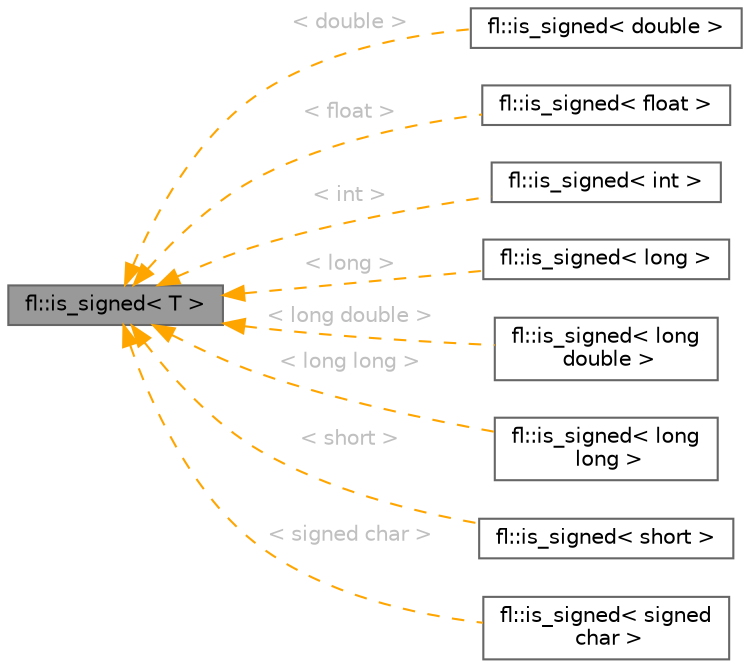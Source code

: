 digraph "fl::is_signed&lt; T &gt;"
{
 // INTERACTIVE_SVG=YES
 // LATEX_PDF_SIZE
  bgcolor="transparent";
  edge [fontname=Helvetica,fontsize=10,labelfontname=Helvetica,labelfontsize=10];
  node [fontname=Helvetica,fontsize=10,shape=box,height=0.2,width=0.4];
  rankdir="LR";
  Node1 [id="Node000001",label="fl::is_signed\< T \>",height=0.2,width=0.4,color="gray40", fillcolor="grey60", style="filled", fontcolor="black",tooltip=" "];
  Node1 -> Node2 [id="edge1_Node000001_Node000002",dir="back",color="orange",style="dashed",tooltip=" ",label=" \< double \>",fontcolor="grey" ];
  Node2 [id="Node000002",label="fl::is_signed\< double \>",height=0.2,width=0.4,color="gray40", fillcolor="white", style="filled",URL="$d9/d79/structfl_1_1is__signed_3_01double_01_4.html",tooltip=" "];
  Node1 -> Node3 [id="edge2_Node000001_Node000003",dir="back",color="orange",style="dashed",tooltip=" ",label=" \< float \>",fontcolor="grey" ];
  Node3 [id="Node000003",label="fl::is_signed\< float \>",height=0.2,width=0.4,color="gray40", fillcolor="white", style="filled",URL="$db/d70/structfl_1_1is__signed_3_01float_01_4.html",tooltip=" "];
  Node1 -> Node4 [id="edge3_Node000001_Node000004",dir="back",color="orange",style="dashed",tooltip=" ",label=" \< int \>",fontcolor="grey" ];
  Node4 [id="Node000004",label="fl::is_signed\< int \>",height=0.2,width=0.4,color="gray40", fillcolor="white", style="filled",URL="$d1/dd5/structfl_1_1is__signed_3_01int_01_4.html",tooltip=" "];
  Node1 -> Node5 [id="edge4_Node000001_Node000005",dir="back",color="orange",style="dashed",tooltip=" ",label=" \< long \>",fontcolor="grey" ];
  Node5 [id="Node000005",label="fl::is_signed\< long \>",height=0.2,width=0.4,color="gray40", fillcolor="white", style="filled",URL="$d7/db1/structfl_1_1is__signed_3_01long_01_4.html",tooltip=" "];
  Node1 -> Node6 [id="edge5_Node000001_Node000006",dir="back",color="orange",style="dashed",tooltip=" ",label=" \< long double \>",fontcolor="grey" ];
  Node6 [id="Node000006",label="fl::is_signed\< long\l double \>",height=0.2,width=0.4,color="gray40", fillcolor="white", style="filled",URL="$df/d05/structfl_1_1is__signed_3_01long_01double_01_4.html",tooltip=" "];
  Node1 -> Node7 [id="edge6_Node000001_Node000007",dir="back",color="orange",style="dashed",tooltip=" ",label=" \< long long \>",fontcolor="grey" ];
  Node7 [id="Node000007",label="fl::is_signed\< long\l long \>",height=0.2,width=0.4,color="gray40", fillcolor="white", style="filled",URL="$d8/d25/structfl_1_1is__signed_3_01long_01long_01_4.html",tooltip=" "];
  Node1 -> Node8 [id="edge7_Node000001_Node000008",dir="back",color="orange",style="dashed",tooltip=" ",label=" \< short \>",fontcolor="grey" ];
  Node8 [id="Node000008",label="fl::is_signed\< short \>",height=0.2,width=0.4,color="gray40", fillcolor="white", style="filled",URL="$d0/d41/structfl_1_1is__signed_3_01short_01_4.html",tooltip=" "];
  Node1 -> Node9 [id="edge8_Node000001_Node000009",dir="back",color="orange",style="dashed",tooltip=" ",label=" \< signed char \>",fontcolor="grey" ];
  Node9 [id="Node000009",label="fl::is_signed\< signed\l char \>",height=0.2,width=0.4,color="gray40", fillcolor="white", style="filled",URL="$d0/dcf/structfl_1_1is__signed_3_01signed_01char_01_4.html",tooltip=" "];
}
